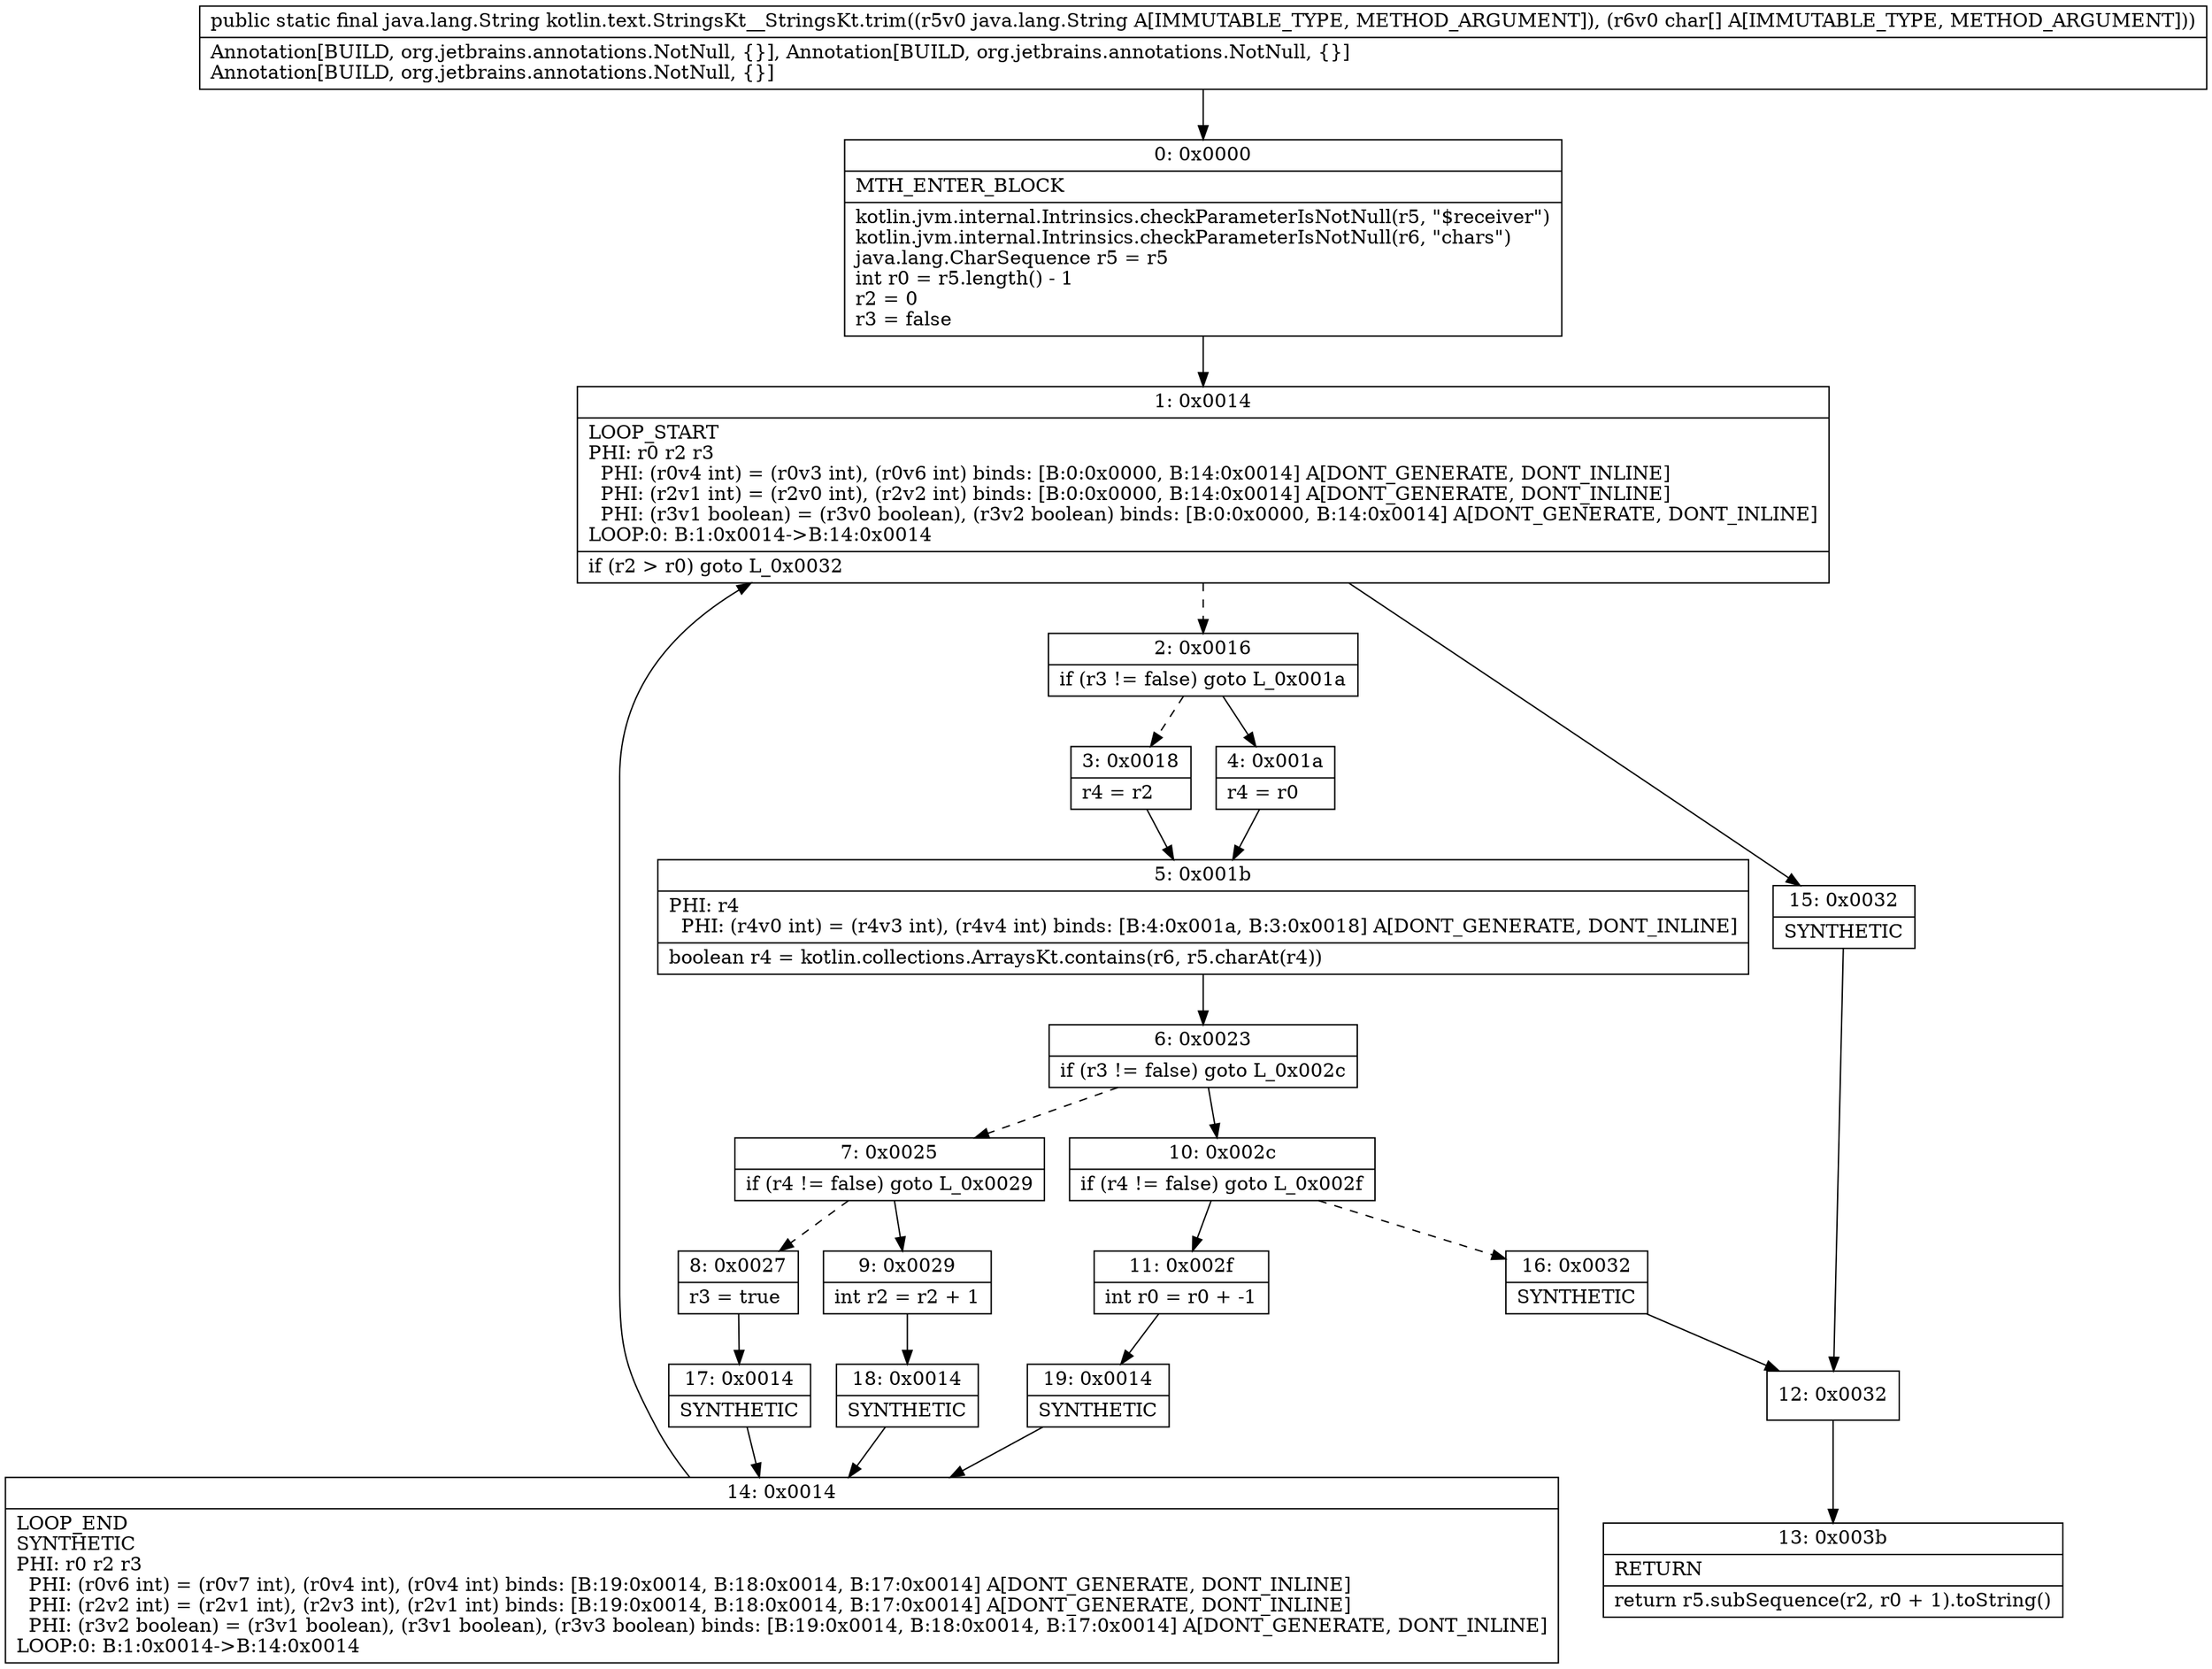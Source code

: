 digraph "CFG forkotlin.text.StringsKt__StringsKt.trim(Ljava\/lang\/String;[C)Ljava\/lang\/String;" {
Node_0 [shape=record,label="{0\:\ 0x0000|MTH_ENTER_BLOCK\l|kotlin.jvm.internal.Intrinsics.checkParameterIsNotNull(r5, \"$receiver\")\lkotlin.jvm.internal.Intrinsics.checkParameterIsNotNull(r6, \"chars\")\ljava.lang.CharSequence r5 = r5\lint r0 = r5.length() \- 1\lr2 = 0\lr3 = false\l}"];
Node_1 [shape=record,label="{1\:\ 0x0014|LOOP_START\lPHI: r0 r2 r3 \l  PHI: (r0v4 int) = (r0v3 int), (r0v6 int) binds: [B:0:0x0000, B:14:0x0014] A[DONT_GENERATE, DONT_INLINE]\l  PHI: (r2v1 int) = (r2v0 int), (r2v2 int) binds: [B:0:0x0000, B:14:0x0014] A[DONT_GENERATE, DONT_INLINE]\l  PHI: (r3v1 boolean) = (r3v0 boolean), (r3v2 boolean) binds: [B:0:0x0000, B:14:0x0014] A[DONT_GENERATE, DONT_INLINE]\lLOOP:0: B:1:0x0014\-\>B:14:0x0014\l|if (r2 \> r0) goto L_0x0032\l}"];
Node_2 [shape=record,label="{2\:\ 0x0016|if (r3 != false) goto L_0x001a\l}"];
Node_3 [shape=record,label="{3\:\ 0x0018|r4 = r2\l}"];
Node_4 [shape=record,label="{4\:\ 0x001a|r4 = r0\l}"];
Node_5 [shape=record,label="{5\:\ 0x001b|PHI: r4 \l  PHI: (r4v0 int) = (r4v3 int), (r4v4 int) binds: [B:4:0x001a, B:3:0x0018] A[DONT_GENERATE, DONT_INLINE]\l|boolean r4 = kotlin.collections.ArraysKt.contains(r6, r5.charAt(r4))\l}"];
Node_6 [shape=record,label="{6\:\ 0x0023|if (r3 != false) goto L_0x002c\l}"];
Node_7 [shape=record,label="{7\:\ 0x0025|if (r4 != false) goto L_0x0029\l}"];
Node_8 [shape=record,label="{8\:\ 0x0027|r3 = true\l}"];
Node_9 [shape=record,label="{9\:\ 0x0029|int r2 = r2 + 1\l}"];
Node_10 [shape=record,label="{10\:\ 0x002c|if (r4 != false) goto L_0x002f\l}"];
Node_11 [shape=record,label="{11\:\ 0x002f|int r0 = r0 + \-1\l}"];
Node_12 [shape=record,label="{12\:\ 0x0032}"];
Node_13 [shape=record,label="{13\:\ 0x003b|RETURN\l|return r5.subSequence(r2, r0 + 1).toString()\l}"];
Node_14 [shape=record,label="{14\:\ 0x0014|LOOP_END\lSYNTHETIC\lPHI: r0 r2 r3 \l  PHI: (r0v6 int) = (r0v7 int), (r0v4 int), (r0v4 int) binds: [B:19:0x0014, B:18:0x0014, B:17:0x0014] A[DONT_GENERATE, DONT_INLINE]\l  PHI: (r2v2 int) = (r2v1 int), (r2v3 int), (r2v1 int) binds: [B:19:0x0014, B:18:0x0014, B:17:0x0014] A[DONT_GENERATE, DONT_INLINE]\l  PHI: (r3v2 boolean) = (r3v1 boolean), (r3v1 boolean), (r3v3 boolean) binds: [B:19:0x0014, B:18:0x0014, B:17:0x0014] A[DONT_GENERATE, DONT_INLINE]\lLOOP:0: B:1:0x0014\-\>B:14:0x0014\l}"];
Node_15 [shape=record,label="{15\:\ 0x0032|SYNTHETIC\l}"];
Node_16 [shape=record,label="{16\:\ 0x0032|SYNTHETIC\l}"];
Node_17 [shape=record,label="{17\:\ 0x0014|SYNTHETIC\l}"];
Node_18 [shape=record,label="{18\:\ 0x0014|SYNTHETIC\l}"];
Node_19 [shape=record,label="{19\:\ 0x0014|SYNTHETIC\l}"];
MethodNode[shape=record,label="{public static final java.lang.String kotlin.text.StringsKt__StringsKt.trim((r5v0 java.lang.String A[IMMUTABLE_TYPE, METHOD_ARGUMENT]), (r6v0 char[] A[IMMUTABLE_TYPE, METHOD_ARGUMENT]))  | Annotation[BUILD, org.jetbrains.annotations.NotNull, \{\}], Annotation[BUILD, org.jetbrains.annotations.NotNull, \{\}]\lAnnotation[BUILD, org.jetbrains.annotations.NotNull, \{\}]\l}"];
MethodNode -> Node_0;
Node_0 -> Node_1;
Node_1 -> Node_2[style=dashed];
Node_1 -> Node_15;
Node_2 -> Node_3[style=dashed];
Node_2 -> Node_4;
Node_3 -> Node_5;
Node_4 -> Node_5;
Node_5 -> Node_6;
Node_6 -> Node_7[style=dashed];
Node_6 -> Node_10;
Node_7 -> Node_8[style=dashed];
Node_7 -> Node_9;
Node_8 -> Node_17;
Node_9 -> Node_18;
Node_10 -> Node_11;
Node_10 -> Node_16[style=dashed];
Node_11 -> Node_19;
Node_12 -> Node_13;
Node_14 -> Node_1;
Node_15 -> Node_12;
Node_16 -> Node_12;
Node_17 -> Node_14;
Node_18 -> Node_14;
Node_19 -> Node_14;
}


